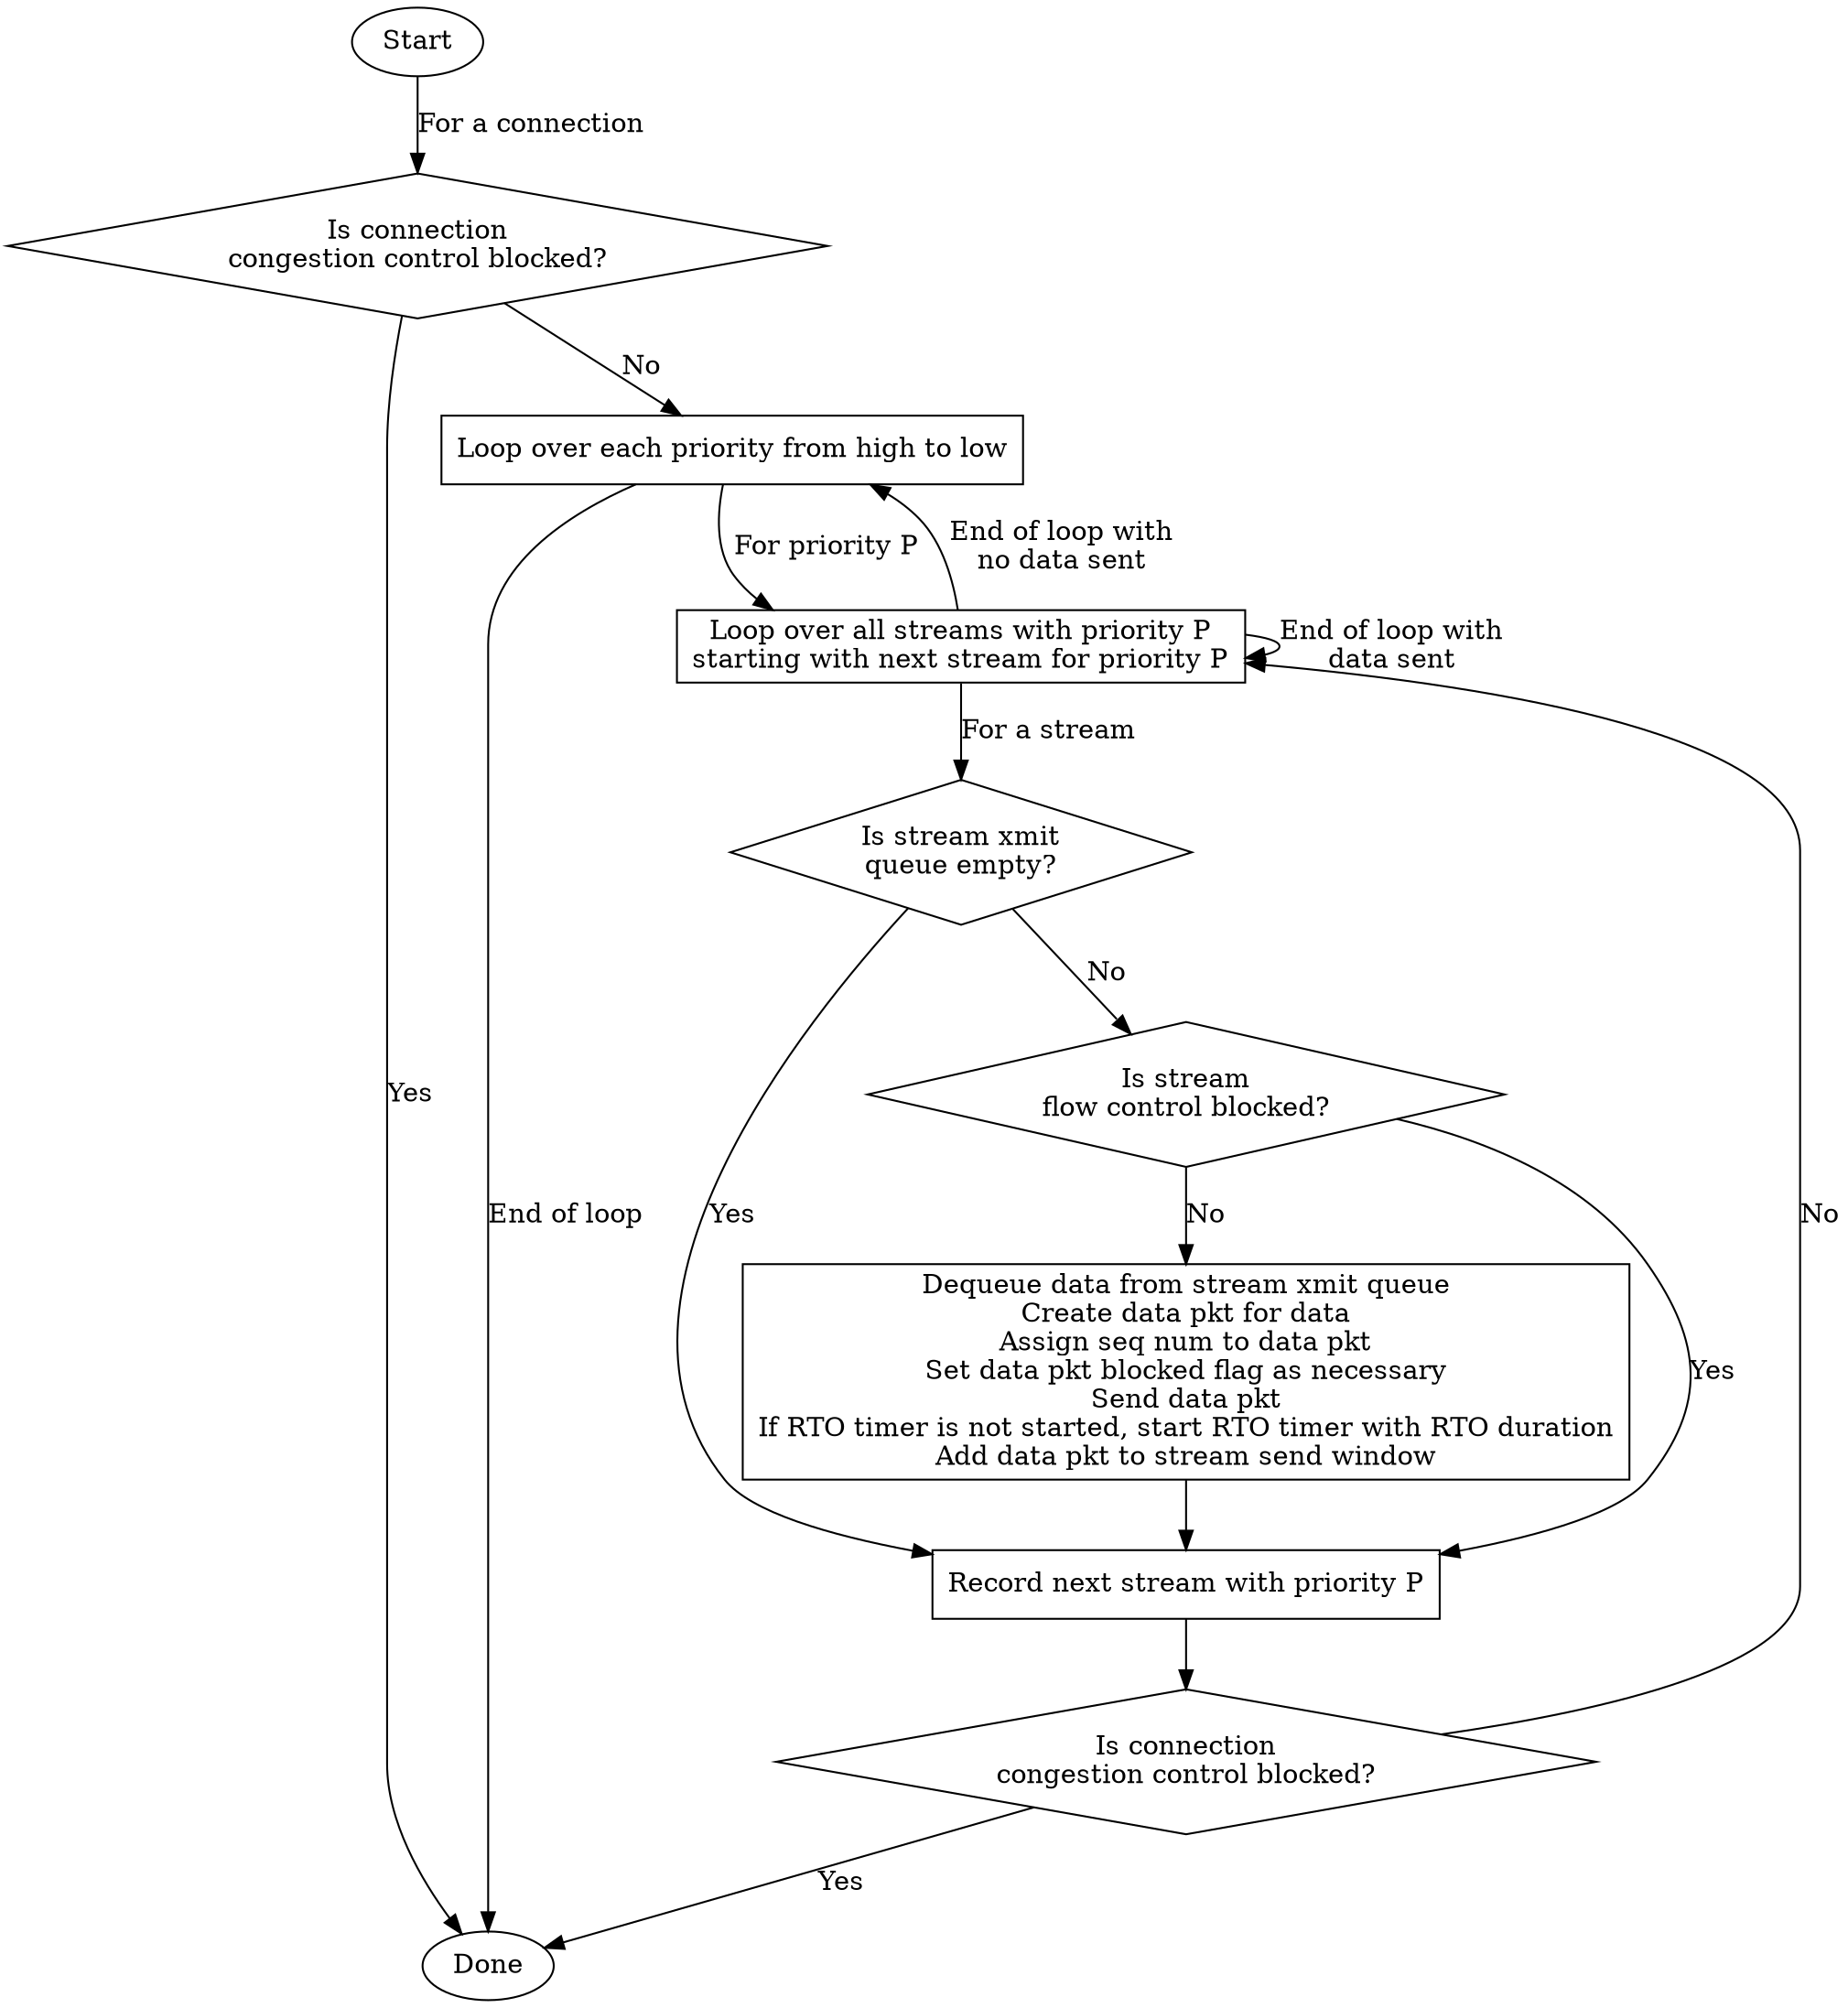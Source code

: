 digraph sliq_data_can_send {
    strt [ shape = ellipse, label = "Start" ];
    done [ shape = ellipse, label = "Done" ];
    blk1 [ shape = box,     label = "Loop over each priority from high to low" ];
    blk2 [ shape = box,     label = "Loop over all streams with priority P\nstarting with next stream for priority P" ];
    blk3 [ shape = box,     label = "Dequeue data from stream xmit queue\nCreate data pkt for data\nAssign seq num to data pkt\nSet data pkt blocked flag as necessary\nSend data pkt\nIf RTO timer is not started, start RTO timer with RTO duration\nAdd data pkt to stream send window" ];
    blk4 [ shape = box,     label = "Record next stream with priority P" ];
    dsc1 [ shape = diamond, label = "Is connection\ncongestion control blocked?" ];
    dsc2 [ shape = diamond, label = "Is stream xmit\nqueue empty?" ];
    dsc3 [ shape = diamond, label = "Is stream\nflow control blocked?" ];
    dsc4 [ shape = diamond, label = "Is connection\ncongestion control blocked?" ];

    strt -> dsc1 [ label = "For a connection" ];

    dsc1 -> done [ label = "Yes" ];
    dsc1 -> blk1 [ label = "No" ];

    blk1 -> blk2 [ label = "For priority P" ];
    blk1 -> done [ label = "End of loop" ];

    blk2 -> dsc2 [ label = "For a stream" ];
    blk2 -> blk1 [ label = "End of loop with\nno data sent" ];
    blk2 -> blk2 [ label = "End of loop with\ndata sent" ];

    dsc2 -> dsc3 [ label = "No" ];
    dsc2 -> blk4 [ label = "Yes" ];

    dsc3 -> blk3 [ label = "No" ];
    dsc3 -> blk4 [ label = "Yes" ];

    blk3 -> blk4;

    blk4 -> dsc4;

    dsc4 -> blk2 [ label = "No" ];
    dsc4 -> done [ label = "Yes" ];
}

